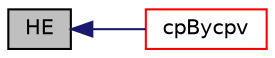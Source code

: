 digraph "HE"
{
  bgcolor="transparent";
  edge [fontname="Helvetica",fontsize="10",labelfontname="Helvetica",labelfontsize="10"];
  node [fontname="Helvetica",fontsize="10",shape=record];
  rankdir="LR";
  Node1 [label="HE",height=0.2,width=0.4,color="black", fillcolor="grey75", style="filled", fontcolor="black"];
  Node1 -> Node2 [dir="back",color="midnightblue",fontsize="10",style="solid",fontname="Helvetica"];
  Node2 [label="cpBycpv",height=0.2,width=0.4,color="red",URL="$a02273.html#a7ae6100c968f0e6734e155c7de694c5b",tooltip="cp/cp [] "];
}
